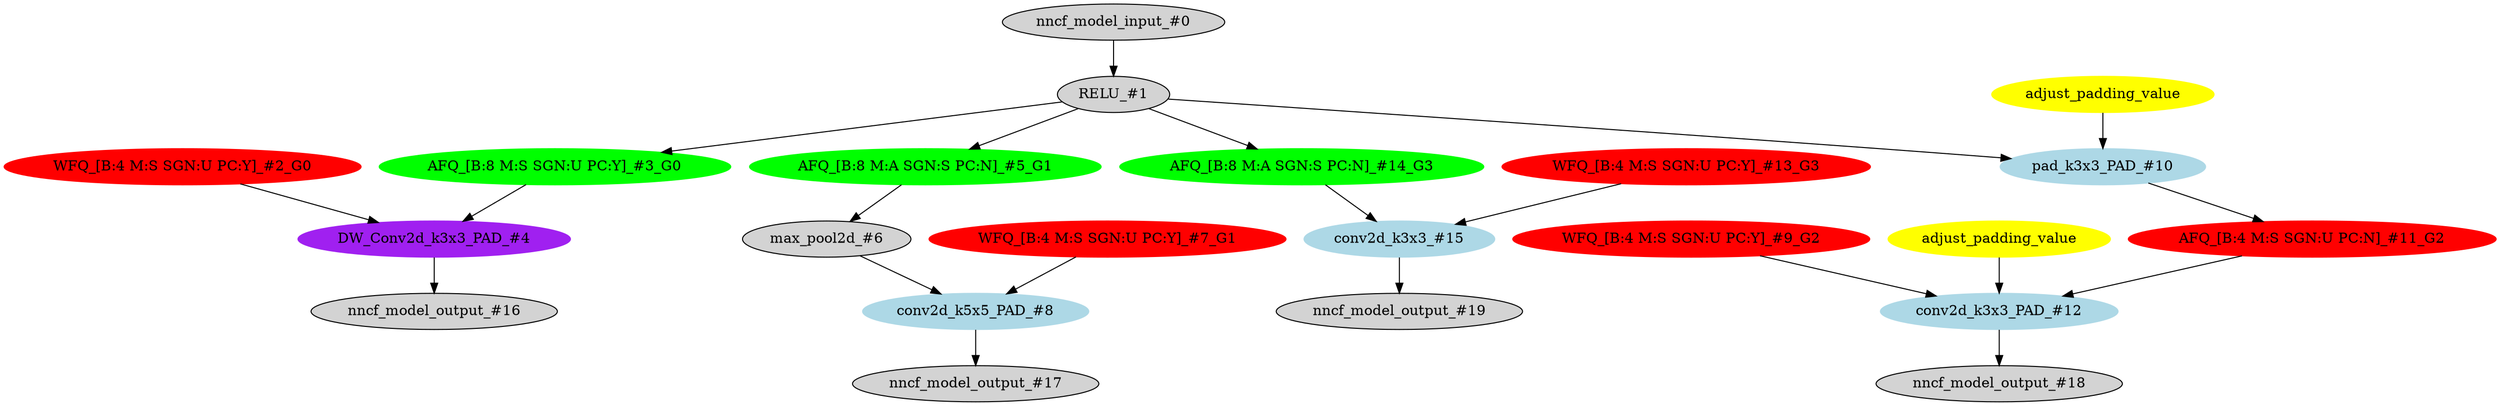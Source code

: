 strict digraph  {
"0 /nncf_model_input_0" [id=0, label="nncf_model_input_#0", scope="", style=filled, type=nncf_model_input];
"1 MultiBranchesModel/ReLU/RELU_0" [id=1, label="RELU_#1", scope="MultiBranchesModel/ReLU", style=filled, type=RELU];
"2 MultiBranchesModel/NNCFConv2d[conv_a]/ModuleDict[pre_ops]/UpdateWeight[0]/SymmetricQuantizer[op]/symmetric_quantize_0" [color=red, id=2, label="WFQ_[B:4 M:S SGN:U PC:Y]_#2_G0", scope="MultiBranchesModel/NNCFConv2d[conv_a]/ModuleDict[pre_ops]/UpdateWeight[0]/SymmetricQuantizer[op]", style=filled, type=symmetric_quantize];
"3 MultiBranchesModel/NNCFConv2d[conv_a]/SymmetricQuantizer/symmetric_quantize_0" [color=green, id=3, label="AFQ_[B:8 M:S SGN:U PC:Y]_#3_G0", scope="MultiBranchesModel/NNCFConv2d[conv_a]/SymmetricQuantizer", style=filled, type=symmetric_quantize];
"4 MultiBranchesModel/NNCFConv2d[conv_a]/conv2d_0" [color=purple, id=4, label="DW_Conv2d_k3x3_PAD_#4", scope="MultiBranchesModel/NNCFConv2d[conv_a]", style=filled, type=conv2d];
"5 MultiBranchesModel/MaxPool2d[max_pool_b]/AsymmetricQuantizer/asymmetric_quantize_0" [color=green, id=5, label="AFQ_[B:8 M:A SGN:S PC:N]_#5_G1", scope="MultiBranchesModel/MaxPool2d[max_pool_b]/AsymmetricQuantizer", style=filled, type=asymmetric_quantize];
"6 MultiBranchesModel/MaxPool2d[max_pool_b]/max_pool2d_0" [id=6, label="max_pool2d_#6", scope="MultiBranchesModel/MaxPool2d[max_pool_b]", style=filled, type=max_pool2d];
"7 MultiBranchesModel/NNCFConv2d[conv_b]/ModuleDict[pre_ops]/UpdateWeight[0]/SymmetricQuantizer[op]/symmetric_quantize_0" [color=red, id=7, label="WFQ_[B:4 M:S SGN:U PC:Y]_#7_G1", scope="MultiBranchesModel/NNCFConv2d[conv_b]/ModuleDict[pre_ops]/UpdateWeight[0]/SymmetricQuantizer[op]", style=filled, type=symmetric_quantize];
"8 MultiBranchesModel/NNCFConv2d[conv_b]/conv2d_0" [color=lightblue, id=8, label="conv2d_k5x5_PAD_#8", scope="MultiBranchesModel/NNCFConv2d[conv_b]", style=filled, type=conv2d];
"9 MultiBranchesModel/NNCFConv2d[conv_c]/ModuleDict[pre_ops]/UpdateWeight[1]/SymmetricQuantizer[op]/symmetric_quantize_0" [color=red, id=9, label="WFQ_[B:4 M:S SGN:U PC:Y]_#9_G2", scope="MultiBranchesModel/NNCFConv2d[conv_c]/ModuleDict[pre_ops]/UpdateWeight[1]/SymmetricQuantizer[op]", style=filled, type=symmetric_quantize];
"10 MultiBranchesModel/NNCFConv2d[conv_c]/pad_0" [color=lightblue, id=10, label="pad_k3x3_PAD_#10", scope="MultiBranchesModel/NNCFConv2d[conv_c]", style=filled, type=pad];
"11 MultiBranchesModel/NNCFConv2d[conv_c]/SymmetricQuantizer/symmetric_quantize_0" [color=red, id=11, label="AFQ_[B:4 M:S SGN:U PC:N]_#11_G2", scope="MultiBranchesModel/NNCFConv2d[conv_c]/SymmetricQuantizer", style=filled, type=symmetric_quantize];
"12 MultiBranchesModel/NNCFConv2d[conv_c]/conv2d_0" [color=lightblue, id=12, label="conv2d_k3x3_PAD_#12", scope="MultiBranchesModel/NNCFConv2d[conv_c]", style=filled, type=conv2d];
"13 MultiBranchesModel/NNCFConv2d[conv_d]/ModuleDict[pre_ops]/UpdateWeight[0]/SymmetricQuantizer[op]/symmetric_quantize_0" [color=red, id=13, label="WFQ_[B:4 M:S SGN:U PC:Y]_#13_G3", scope="MultiBranchesModel/NNCFConv2d[conv_d]/ModuleDict[pre_ops]/UpdateWeight[0]/SymmetricQuantizer[op]", style=filled, type=symmetric_quantize];
"14 MultiBranchesModel/NNCFConv2d[conv_d]/AsymmetricQuantizer/asymmetric_quantize_0" [color=green, id=14, label="AFQ_[B:8 M:A SGN:S PC:N]_#14_G3", scope="MultiBranchesModel/NNCFConv2d[conv_d]/AsymmetricQuantizer", style=filled, type=asymmetric_quantize];
"15 MultiBranchesModel/NNCFConv2d[conv_d]/conv2d_0" [color=lightblue, id=15, label="conv2d_k3x3_#15", scope="MultiBranchesModel/NNCFConv2d[conv_d]", style=filled, type=conv2d];
"16 /nncf_model_output_0" [id=16, label="nncf_model_output_#16", scope="", style=filled, type=nncf_model_output];
"17 /nncf_model_output_1" [id=17, label="nncf_model_output_#17", scope="", style=filled, type=nncf_model_output];
"18 /nncf_model_output_2" [id=18, label="nncf_model_output_#18", scope="", style=filled, type=nncf_model_output];
"19 /nncf_model_output_3" [id=19, label="nncf_model_output_#19", scope="", style=filled, type=nncf_model_output];
"10 MultiBranchesModel/NNCFConv2d[conv_c]/pad_0_apad" [color=yellow, label=adjust_padding_value, style=filled, type=""];
"12 MultiBranchesModel/NNCFConv2d[conv_c]/conv2d_0_apad" [color=yellow, label=adjust_padding_value, style=filled, type=""];
"0 /nncf_model_input_0" -> "1 MultiBranchesModel/ReLU/RELU_0";
"1 MultiBranchesModel/ReLU/RELU_0" -> "3 MultiBranchesModel/NNCFConv2d[conv_a]/SymmetricQuantizer/symmetric_quantize_0";
"1 MultiBranchesModel/ReLU/RELU_0" -> "5 MultiBranchesModel/MaxPool2d[max_pool_b]/AsymmetricQuantizer/asymmetric_quantize_0";
"1 MultiBranchesModel/ReLU/RELU_0" -> "10 MultiBranchesModel/NNCFConv2d[conv_c]/pad_0";
"1 MultiBranchesModel/ReLU/RELU_0" -> "14 MultiBranchesModel/NNCFConv2d[conv_d]/AsymmetricQuantizer/asymmetric_quantize_0";
"2 MultiBranchesModel/NNCFConv2d[conv_a]/ModuleDict[pre_ops]/UpdateWeight[0]/SymmetricQuantizer[op]/symmetric_quantize_0" -> "4 MultiBranchesModel/NNCFConv2d[conv_a]/conv2d_0";
"3 MultiBranchesModel/NNCFConv2d[conv_a]/SymmetricQuantizer/symmetric_quantize_0" -> "4 MultiBranchesModel/NNCFConv2d[conv_a]/conv2d_0";
"4 MultiBranchesModel/NNCFConv2d[conv_a]/conv2d_0" -> "16 /nncf_model_output_0";
"5 MultiBranchesModel/MaxPool2d[max_pool_b]/AsymmetricQuantizer/asymmetric_quantize_0" -> "6 MultiBranchesModel/MaxPool2d[max_pool_b]/max_pool2d_0";
"6 MultiBranchesModel/MaxPool2d[max_pool_b]/max_pool2d_0" -> "8 MultiBranchesModel/NNCFConv2d[conv_b]/conv2d_0";
"7 MultiBranchesModel/NNCFConv2d[conv_b]/ModuleDict[pre_ops]/UpdateWeight[0]/SymmetricQuantizer[op]/symmetric_quantize_0" -> "8 MultiBranchesModel/NNCFConv2d[conv_b]/conv2d_0";
"8 MultiBranchesModel/NNCFConv2d[conv_b]/conv2d_0" -> "17 /nncf_model_output_1";
"9 MultiBranchesModel/NNCFConv2d[conv_c]/ModuleDict[pre_ops]/UpdateWeight[1]/SymmetricQuantizer[op]/symmetric_quantize_0" -> "12 MultiBranchesModel/NNCFConv2d[conv_c]/conv2d_0";
"10 MultiBranchesModel/NNCFConv2d[conv_c]/pad_0" -> "11 MultiBranchesModel/NNCFConv2d[conv_c]/SymmetricQuantizer/symmetric_quantize_0";
"11 MultiBranchesModel/NNCFConv2d[conv_c]/SymmetricQuantizer/symmetric_quantize_0" -> "12 MultiBranchesModel/NNCFConv2d[conv_c]/conv2d_0";
"12 MultiBranchesModel/NNCFConv2d[conv_c]/conv2d_0" -> "18 /nncf_model_output_2";
"13 MultiBranchesModel/NNCFConv2d[conv_d]/ModuleDict[pre_ops]/UpdateWeight[0]/SymmetricQuantizer[op]/symmetric_quantize_0" -> "15 MultiBranchesModel/NNCFConv2d[conv_d]/conv2d_0";
"14 MultiBranchesModel/NNCFConv2d[conv_d]/AsymmetricQuantizer/asymmetric_quantize_0" -> "15 MultiBranchesModel/NNCFConv2d[conv_d]/conv2d_0";
"15 MultiBranchesModel/NNCFConv2d[conv_d]/conv2d_0" -> "19 /nncf_model_output_3";
"10 MultiBranchesModel/NNCFConv2d[conv_c]/pad_0_apad" -> "10 MultiBranchesModel/NNCFConv2d[conv_c]/pad_0";
"12 MultiBranchesModel/NNCFConv2d[conv_c]/conv2d_0_apad" -> "12 MultiBranchesModel/NNCFConv2d[conv_c]/conv2d_0";
}
